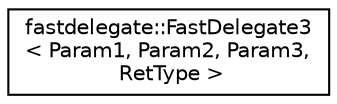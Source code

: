 digraph "Graphical Class Hierarchy"
{
 // INTERACTIVE_SVG=YES
  edge [fontname="Helvetica",fontsize="10",labelfontname="Helvetica",labelfontsize="10"];
  node [fontname="Helvetica",fontsize="10",shape=record];
  rankdir="LR";
  Node1 [label="fastdelegate::FastDelegate3\l\< Param1, Param2, Param3,\l RetType \>",height=0.2,width=0.4,color="black", fillcolor="white", style="filled",URL="$classfastdelegate_1_1FastDelegate3.html"];
}
